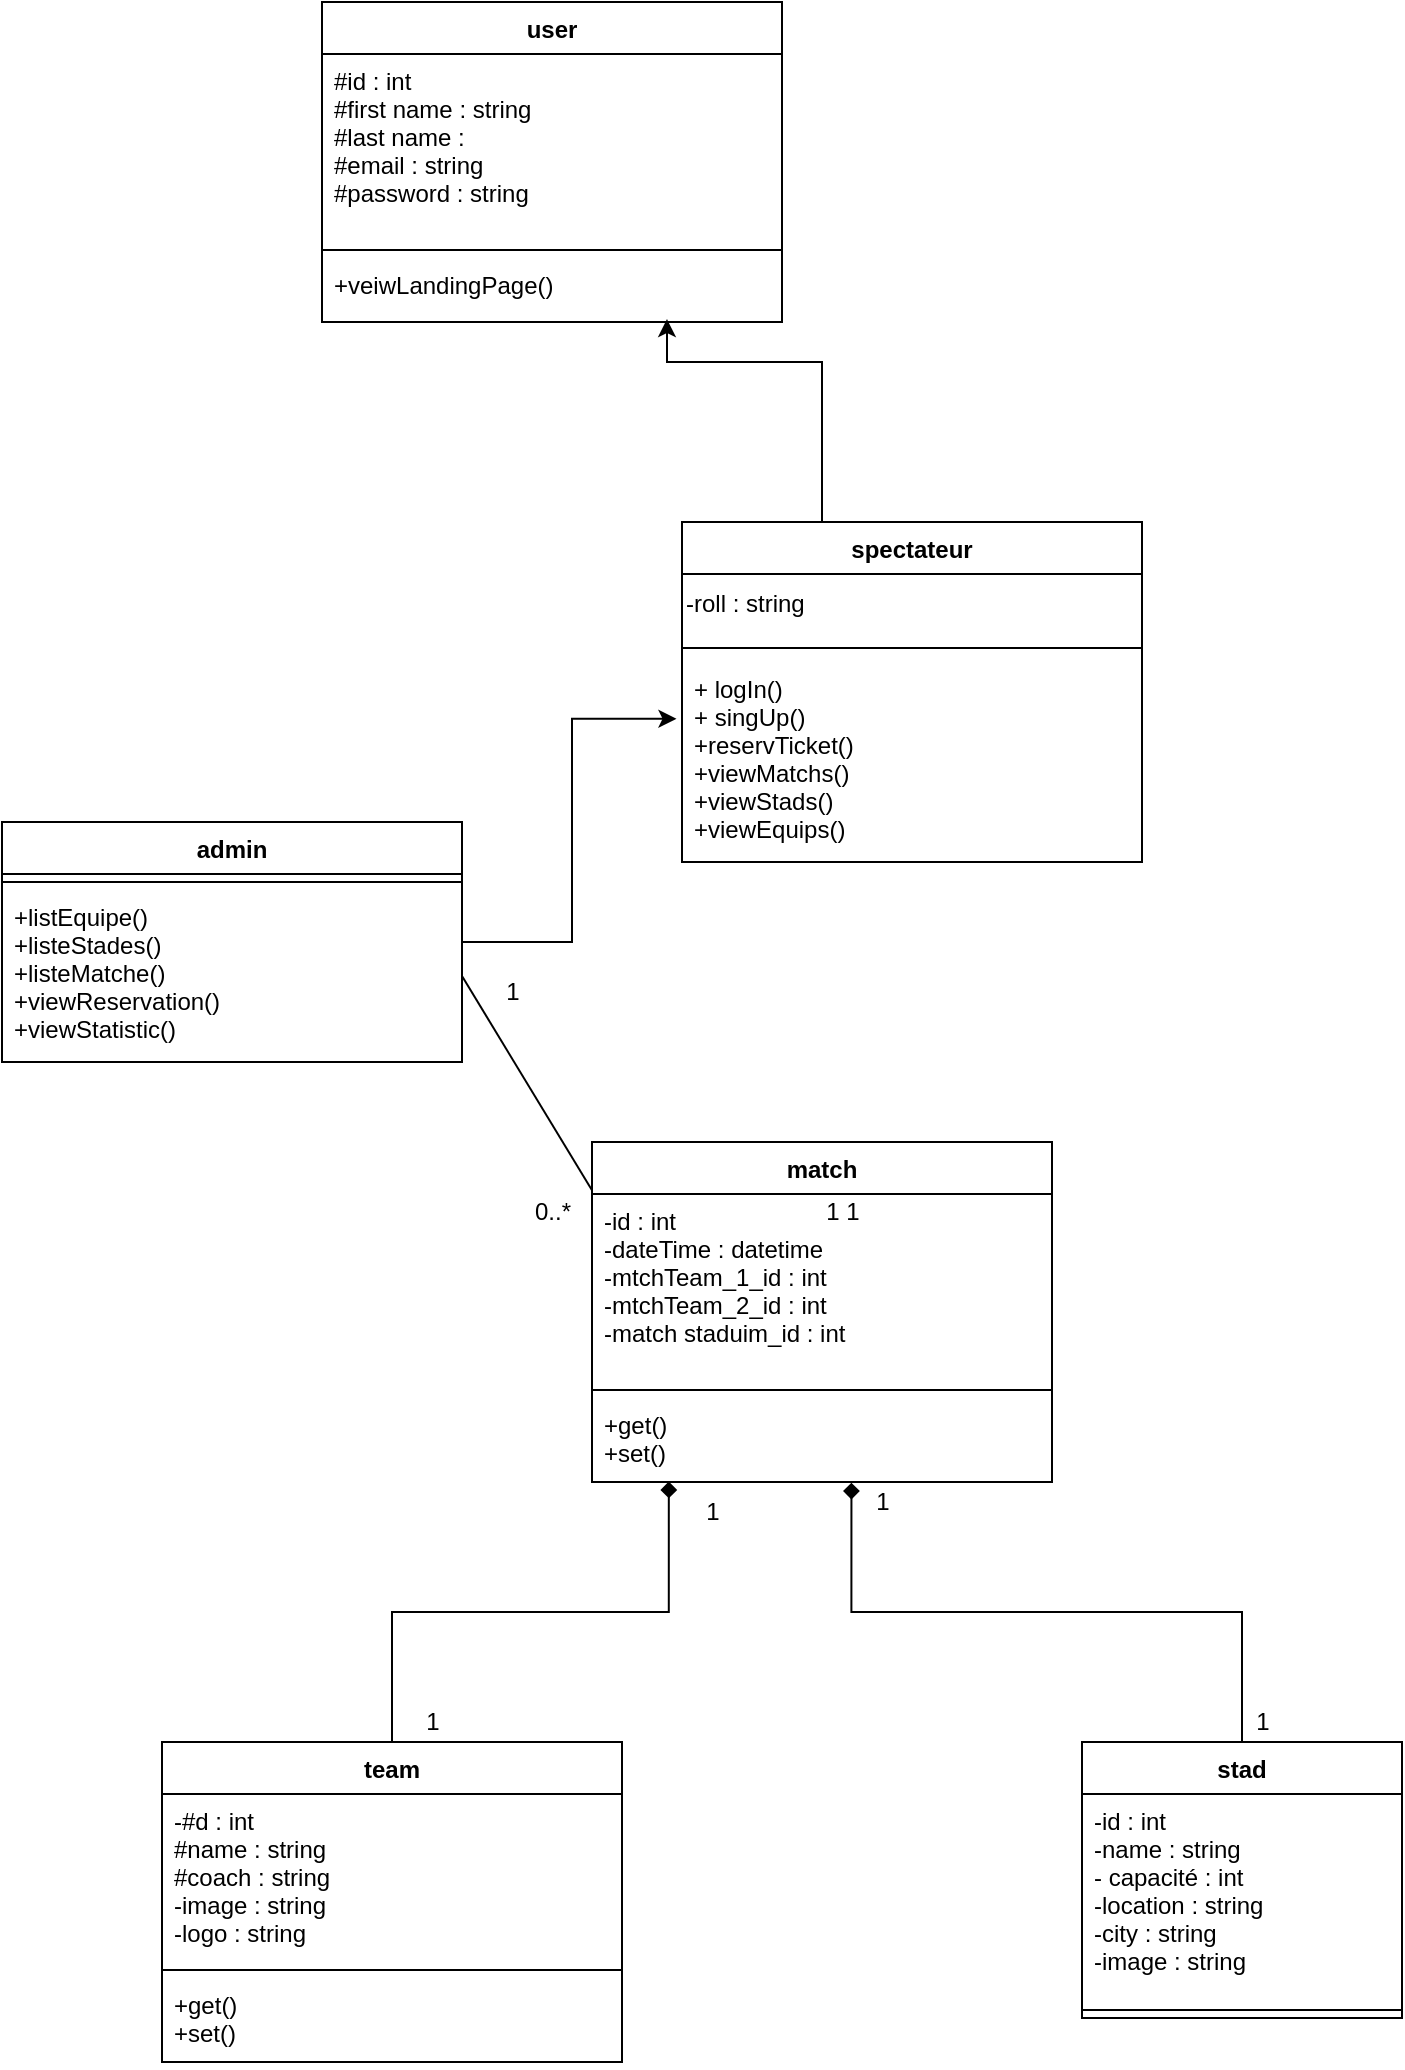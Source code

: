 <mxfile version="20.6.0" type="device"><diagram id="W7BDXLb302vO-kfChS7g" name="Page-1"><mxGraphModel dx="1093" dy="576" grid="1" gridSize="10" guides="1" tooltips="1" connect="1" arrows="1" fold="1" page="1" pageScale="1" pageWidth="827" pageHeight="1169" math="0" shadow="0"><root><mxCell id="0"/><mxCell id="1" parent="0"/><mxCell id="f9D5fqL9LzPXOIzvXoEH-10" value="user" style="swimlane;fontStyle=1;align=center;verticalAlign=top;childLayout=stackLayout;horizontal=1;startSize=26;horizontalStack=0;resizeParent=1;resizeParentMax=0;resizeLast=0;collapsible=1;marginBottom=0;" parent="1" vertex="1"><mxGeometry x="270" y="60" width="230" height="160" as="geometry"/></mxCell><mxCell id="f9D5fqL9LzPXOIzvXoEH-11" value="#id : int &#10;#first name : string &#10;#last name : &#10;#email : string &#10;#password : string &#10;" style="text;strokeColor=none;fillColor=none;align=left;verticalAlign=top;spacingLeft=4;spacingRight=4;overflow=hidden;rotatable=0;points=[[0,0.5],[1,0.5]];portConstraint=eastwest;" parent="f9D5fqL9LzPXOIzvXoEH-10" vertex="1"><mxGeometry y="26" width="230" height="94" as="geometry"/></mxCell><mxCell id="f9D5fqL9LzPXOIzvXoEH-12" value="" style="line;strokeWidth=1;fillColor=none;align=left;verticalAlign=middle;spacingTop=-1;spacingLeft=3;spacingRight=3;rotatable=0;labelPosition=right;points=[];portConstraint=eastwest;strokeColor=inherit;" parent="f9D5fqL9LzPXOIzvXoEH-10" vertex="1"><mxGeometry y="120" width="230" height="8" as="geometry"/></mxCell><mxCell id="f9D5fqL9LzPXOIzvXoEH-13" value="+veiwLandingPage()" style="text;strokeColor=none;fillColor=none;align=left;verticalAlign=top;spacingLeft=4;spacingRight=4;overflow=hidden;rotatable=0;points=[[0,0.5],[1,0.5]];portConstraint=eastwest;" parent="f9D5fqL9LzPXOIzvXoEH-10" vertex="1"><mxGeometry y="128" width="230" height="32" as="geometry"/></mxCell><mxCell id="wZ67d8lqTUwxKIUljwvo-28" style="edgeStyle=orthogonalEdgeStyle;rounded=0;orthogonalLoop=1;jettySize=auto;html=1;entryX=-0.012;entryY=0.284;entryDx=0;entryDy=0;entryPerimeter=0;" edge="1" parent="1" source="f9D5fqL9LzPXOIzvXoEH-15" target="wZ67d8lqTUwxKIUljwvo-4"><mxGeometry relative="1" as="geometry"/></mxCell><mxCell id="f9D5fqL9LzPXOIzvXoEH-15" value="admin" style="swimlane;fontStyle=1;align=center;verticalAlign=top;childLayout=stackLayout;horizontal=1;startSize=26;horizontalStack=0;resizeParent=1;resizeParentMax=0;resizeLast=0;collapsible=1;marginBottom=0;" parent="1" vertex="1"><mxGeometry x="110" y="470" width="230" height="120" as="geometry"/></mxCell><mxCell id="f9D5fqL9LzPXOIzvXoEH-17" value="" style="line;strokeWidth=1;fillColor=none;align=left;verticalAlign=middle;spacingTop=-1;spacingLeft=3;spacingRight=3;rotatable=0;labelPosition=right;points=[];portConstraint=eastwest;strokeColor=inherit;" parent="f9D5fqL9LzPXOIzvXoEH-15" vertex="1"><mxGeometry y="26" width="230" height="8" as="geometry"/></mxCell><mxCell id="f9D5fqL9LzPXOIzvXoEH-18" value="+listEquipe()&#10;+listeStades()&#10;+listeMatche()&#10;+viewReservation()&#10;+viewStatistic()" style="text;strokeColor=none;fillColor=none;align=left;verticalAlign=top;spacingLeft=4;spacingRight=4;overflow=hidden;rotatable=0;points=[[0,0.5],[1,0.5]];portConstraint=eastwest;" parent="f9D5fqL9LzPXOIzvXoEH-15" vertex="1"><mxGeometry y="34" width="230" height="86" as="geometry"/></mxCell><mxCell id="f9D5fqL9LzPXOIzvXoEH-31" value="" style="endArrow=none;html=1;rounded=0;exitX=1;exitY=0.5;exitDx=0;exitDy=0;entryX=0;entryY=0.142;entryDx=0;entryDy=0;entryPerimeter=0;" parent="1" source="f9D5fqL9LzPXOIzvXoEH-18" target="f9D5fqL9LzPXOIzvXoEH-26" edge="1"><mxGeometry width="50" height="50" relative="1" as="geometry"><mxPoint x="270" y="585" as="sourcePoint"/><mxPoint x="320" y="535" as="targetPoint"/></mxGeometry></mxCell><mxCell id="f9D5fqL9LzPXOIzvXoEH-33" value="1 1" style="text;html=1;align=center;verticalAlign=middle;resizable=0;points=[];autosize=1;strokeColor=none;fillColor=none;" parent="1" vertex="1"><mxGeometry x="510" y="650" width="40" height="30" as="geometry"/></mxCell><mxCell id="f9D5fqL9LzPXOIzvXoEH-86" style="edgeStyle=orthogonalEdgeStyle;rounded=0;orthogonalLoop=1;jettySize=auto;html=1;entryX=0.564;entryY=1.008;entryDx=0;entryDy=0;entryPerimeter=0;endArrow=diamond;endFill=1;exitX=0.5;exitY=0;exitDx=0;exitDy=0;" parent="1" source="wZ67d8lqTUwxKIUljwvo-51" target="f9D5fqL9LzPXOIzvXoEH-29" edge="1"><mxGeometry relative="1" as="geometry"><mxPoint x="675" y="960.0" as="sourcePoint"/></mxGeometry></mxCell><mxCell id="f9D5fqL9LzPXOIzvXoEH-39" value="0..*" style="text;html=1;align=center;verticalAlign=middle;resizable=0;points=[];autosize=1;strokeColor=none;fillColor=none;" parent="1" vertex="1"><mxGeometry x="365" y="650" width="40" height="30" as="geometry"/></mxCell><mxCell id="f9D5fqL9LzPXOIzvXoEH-41" value="1" style="text;html=1;align=center;verticalAlign=middle;resizable=0;points=[];autosize=1;strokeColor=none;fillColor=none;" parent="1" vertex="1"><mxGeometry x="350" y="540" width="30" height="30" as="geometry"/></mxCell><mxCell id="f9D5fqL9LzPXOIzvXoEH-80" style="edgeStyle=orthogonalEdgeStyle;rounded=0;orthogonalLoop=1;jettySize=auto;html=1;entryX=0.167;entryY=0.994;entryDx=0;entryDy=0;entryPerimeter=0;endArrow=diamond;endFill=1;" parent="1" source="f9D5fqL9LzPXOIzvXoEH-42" target="f9D5fqL9LzPXOIzvXoEH-29" edge="1"><mxGeometry relative="1" as="geometry"/></mxCell><mxCell id="f9D5fqL9LzPXOIzvXoEH-42" value="team" style="swimlane;fontStyle=1;align=center;verticalAlign=top;childLayout=stackLayout;horizontal=1;startSize=26;horizontalStack=0;resizeParent=1;resizeParentMax=0;resizeLast=0;collapsible=1;marginBottom=0;" parent="1" vertex="1"><mxGeometry x="190" y="930" width="230" height="160" as="geometry"/></mxCell><mxCell id="wZ67d8lqTUwxKIUljwvo-29" value="-#d : int &#10;#name : string&#10;#coach : string&#10;-image : string&#10;-logo : string" style="text;strokeColor=none;fillColor=none;align=left;verticalAlign=top;spacingLeft=4;spacingRight=4;overflow=hidden;rotatable=0;points=[[0,0.5],[1,0.5]];portConstraint=eastwest;" vertex="1" parent="f9D5fqL9LzPXOIzvXoEH-42"><mxGeometry y="26" width="230" height="84" as="geometry"/></mxCell><mxCell id="f9D5fqL9LzPXOIzvXoEH-44" value="" style="line;strokeWidth=1;fillColor=none;align=left;verticalAlign=middle;spacingTop=-1;spacingLeft=3;spacingRight=3;rotatable=0;labelPosition=right;points=[];portConstraint=eastwest;strokeColor=inherit;" parent="f9D5fqL9LzPXOIzvXoEH-42" vertex="1"><mxGeometry y="110" width="230" height="8" as="geometry"/></mxCell><mxCell id="f9D5fqL9LzPXOIzvXoEH-45" value="+get()&#10;+set()" style="text;strokeColor=none;fillColor=none;align=left;verticalAlign=top;spacingLeft=4;spacingRight=4;overflow=hidden;rotatable=0;points=[[0,0.5],[1,0.5]];portConstraint=eastwest;" parent="f9D5fqL9LzPXOIzvXoEH-42" vertex="1"><mxGeometry y="118" width="230" height="42" as="geometry"/></mxCell><mxCell id="f9D5fqL9LzPXOIzvXoEH-26" value="match" style="swimlane;fontStyle=1;align=center;verticalAlign=top;childLayout=stackLayout;horizontal=1;startSize=26;horizontalStack=0;resizeParent=1;resizeParentMax=0;resizeLast=0;collapsible=1;marginBottom=0;" parent="1" vertex="1"><mxGeometry x="405" y="630" width="230" height="170" as="geometry"/></mxCell><mxCell id="f9D5fqL9LzPXOIzvXoEH-27" value="-id : int &#10;-dateTime : datetime&#10;-mtchTeam_1_id : int&#10;-mtchTeam_2_id : int&#10;-match staduim_id : int" style="text;strokeColor=none;fillColor=none;align=left;verticalAlign=top;spacingLeft=4;spacingRight=4;overflow=hidden;rotatable=0;points=[[0,0.5],[1,0.5]];portConstraint=eastwest;" parent="f9D5fqL9LzPXOIzvXoEH-26" vertex="1"><mxGeometry y="26" width="230" height="94" as="geometry"/></mxCell><mxCell id="f9D5fqL9LzPXOIzvXoEH-28" value="" style="line;strokeWidth=1;fillColor=none;align=left;verticalAlign=middle;spacingTop=-1;spacingLeft=3;spacingRight=3;rotatable=0;labelPosition=right;points=[];portConstraint=eastwest;strokeColor=inherit;" parent="f9D5fqL9LzPXOIzvXoEH-26" vertex="1"><mxGeometry y="120" width="230" height="8" as="geometry"/></mxCell><mxCell id="f9D5fqL9LzPXOIzvXoEH-29" value="+get()&#10;+set()" style="text;strokeColor=none;fillColor=none;align=left;verticalAlign=top;spacingLeft=4;spacingRight=4;overflow=hidden;rotatable=0;points=[[0,0.5],[1,0.5]];portConstraint=eastwest;" parent="f9D5fqL9LzPXOIzvXoEH-26" vertex="1"><mxGeometry y="128" width="230" height="42" as="geometry"/></mxCell><mxCell id="f9D5fqL9LzPXOIzvXoEH-87" value="1" style="text;html=1;align=center;verticalAlign=middle;resizable=0;points=[];autosize=1;strokeColor=none;fillColor=none;" parent="1" vertex="1"><mxGeometry x="450" y="800" width="30" height="30" as="geometry"/></mxCell><mxCell id="wZ67d8lqTUwxKIUljwvo-9" style="edgeStyle=orthogonalEdgeStyle;rounded=0;orthogonalLoop=1;jettySize=auto;html=1;entryX=0.75;entryY=0.955;entryDx=0;entryDy=0;entryPerimeter=0;" edge="1" parent="1" source="wZ67d8lqTUwxKIUljwvo-1" target="f9D5fqL9LzPXOIzvXoEH-13"><mxGeometry relative="1" as="geometry"><Array as="points"><mxPoint x="520" y="240"/><mxPoint x="442" y="240"/></Array></mxGeometry></mxCell><mxCell id="wZ67d8lqTUwxKIUljwvo-1" value="spectateur" style="swimlane;fontStyle=1;align=center;verticalAlign=top;childLayout=stackLayout;horizontal=1;startSize=26;horizontalStack=0;resizeParent=1;resizeParentMax=0;resizeLast=0;collapsible=1;marginBottom=0;" vertex="1" parent="1"><mxGeometry x="450" y="320" width="230" height="170" as="geometry"/></mxCell><mxCell id="wZ67d8lqTUwxKIUljwvo-13" value="-roll : string" style="text;html=1;align=left;verticalAlign=middle;resizable=0;points=[];autosize=1;strokeColor=none;fillColor=none;" vertex="1" parent="wZ67d8lqTUwxKIUljwvo-1"><mxGeometry y="26" width="230" height="30" as="geometry"/></mxCell><mxCell id="wZ67d8lqTUwxKIUljwvo-3" value="" style="line;strokeWidth=1;fillColor=none;align=left;verticalAlign=middle;spacingTop=-1;spacingLeft=3;spacingRight=3;rotatable=0;labelPosition=right;points=[];portConstraint=eastwest;strokeColor=inherit;" vertex="1" parent="wZ67d8lqTUwxKIUljwvo-1"><mxGeometry y="56" width="230" height="14" as="geometry"/></mxCell><mxCell id="wZ67d8lqTUwxKIUljwvo-4" value="+ logIn()&#10;+ singUp()&#10;+reservTicket()&#10;+viewMatchs()&#10;+viewStads()&#10;+viewEquips()&#10;" style="text;strokeColor=none;fillColor=none;align=left;verticalAlign=top;spacingLeft=4;spacingRight=4;overflow=hidden;rotatable=0;points=[[0,0.5],[1,0.5]];portConstraint=eastwest;" vertex="1" parent="wZ67d8lqTUwxKIUljwvo-1"><mxGeometry y="70" width="230" height="100" as="geometry"/></mxCell><mxCell id="wZ67d8lqTUwxKIUljwvo-31" value="&lt;span style=&quot;color: rgba(0, 0, 0, 0); font-family: monospace; font-size: 0px; text-align: start;&quot;&gt;%3CmxGraphModel%3E%3Croot%3E%3CmxCell%20id%3D%220%22%2F%3E%3CmxCell%20id%3D%221%22%20parent%3D%220%22%2F%3E%3CmxCell%20id%3D%222%22%20value%3D%22-id%20%3Aint%26%2310%3B-name%3Astring%26%2310%3B-capacit%C3%A9%3Aint%C2%A0%26%2310%3B-location%3Astring%26%2310%3B-city%20%3A%20string%22%20style%3D%22text%3BstrokeColor%3Dnone%3BfillColor%3Dnone%3Balign%3Dleft%3BverticalAlign%3Dtop%3BspacingLeft%3D4%3BspacingRight%3D4%3Boverflow%3Dhidden%3Brotatable%3D0%3Bpoints%3D%5B%5B0%2C0.5%5D%2C%5B1%2C0.5%5D%5D%3BportConstraint%3Deastwest%3B%22%20vertex%3D%221%22%20parent%3D%221%22%3E%3CmxGeometry%20x%3D%22560%22%20y%3D%22974%22%20width%3D%22230%22%20height%3D%2286%22%20as%3D%22geometry%22%2F%3E%3C%2FmxCell%3E%3C%2Froot%3E%3C%2FmxGraphModel%3&lt;/span&gt;" style="text;html=1;align=center;verticalAlign=middle;resizable=0;points=[];autosize=1;strokeColor=none;fillColor=none;" vertex="1" parent="1"><mxGeometry x="590" y="975" width="20" height="30" as="geometry"/></mxCell><mxCell id="wZ67d8lqTUwxKIUljwvo-51" value="stad" style="swimlane;fontStyle=1;align=center;verticalAlign=top;childLayout=stackLayout;horizontal=1;startSize=26;horizontalStack=0;resizeParent=1;resizeParentMax=0;resizeLast=0;collapsible=1;marginBottom=0;" vertex="1" parent="1"><mxGeometry x="650" y="930" width="160" height="138" as="geometry"/></mxCell><mxCell id="wZ67d8lqTUwxKIUljwvo-52" value="-id : int&#10;-name : string&#10;- capacité : int &#10;-location : string&#10;-city : string&#10;-image : string" style="text;strokeColor=none;fillColor=none;align=left;verticalAlign=top;spacingLeft=4;spacingRight=4;overflow=hidden;rotatable=0;points=[[0,0.5],[1,0.5]];portConstraint=eastwest;" vertex="1" parent="wZ67d8lqTUwxKIUljwvo-51"><mxGeometry y="26" width="160" height="104" as="geometry"/></mxCell><mxCell id="wZ67d8lqTUwxKIUljwvo-53" value="" style="line;strokeWidth=1;fillColor=none;align=left;verticalAlign=middle;spacingTop=-1;spacingLeft=3;spacingRight=3;rotatable=0;labelPosition=right;points=[];portConstraint=eastwest;strokeColor=inherit;" vertex="1" parent="wZ67d8lqTUwxKIUljwvo-51"><mxGeometry y="130" width="160" height="8" as="geometry"/></mxCell><mxCell id="wZ67d8lqTUwxKIUljwvo-55" value="1" style="text;html=1;align=center;verticalAlign=middle;resizable=0;points=[];autosize=1;strokeColor=none;fillColor=none;" vertex="1" parent="1"><mxGeometry x="535" y="795" width="30" height="30" as="geometry"/></mxCell><mxCell id="wZ67d8lqTUwxKIUljwvo-56" value="1" style="text;html=1;align=center;verticalAlign=middle;resizable=0;points=[];autosize=1;strokeColor=none;fillColor=none;" vertex="1" parent="1"><mxGeometry x="725" y="905" width="30" height="30" as="geometry"/></mxCell><mxCell id="wZ67d8lqTUwxKIUljwvo-57" value="1" style="text;html=1;align=center;verticalAlign=middle;resizable=0;points=[];autosize=1;strokeColor=none;fillColor=none;" vertex="1" parent="1"><mxGeometry x="310" y="905" width="30" height="30" as="geometry"/></mxCell></root></mxGraphModel></diagram></mxfile>